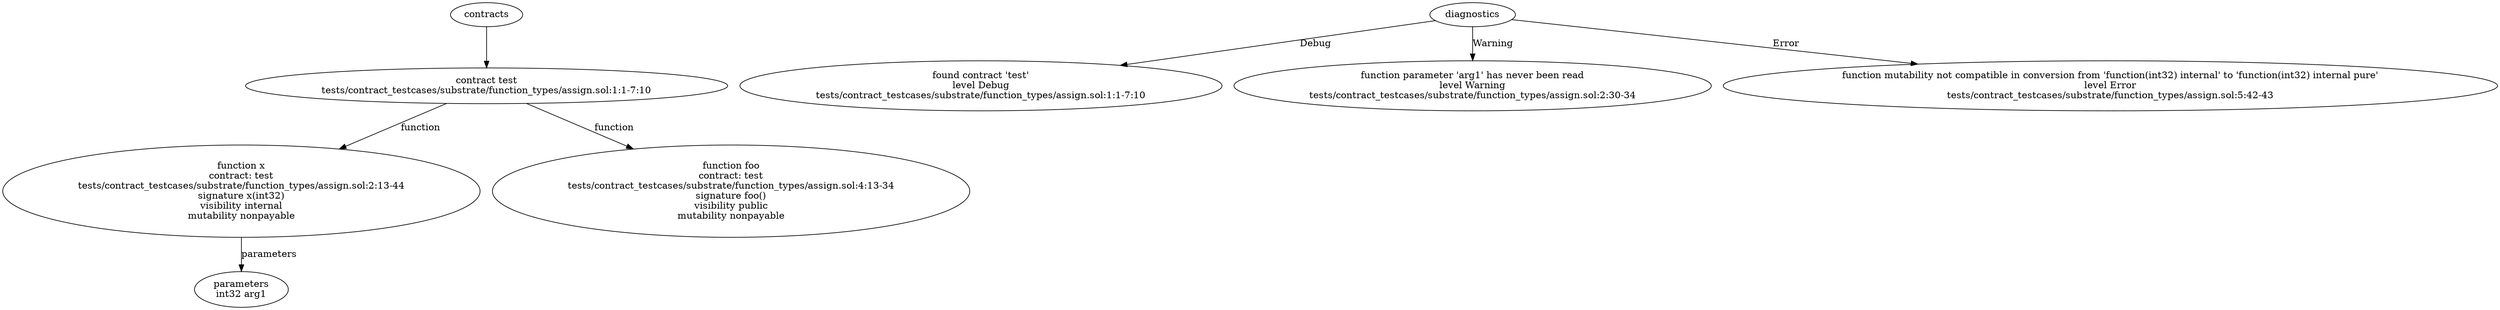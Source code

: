 strict digraph "tests/contract_testcases/substrate/function_types/assign.sol" {
	contract [label="contract test\ntests/contract_testcases/substrate/function_types/assign.sol:1:1-7:10"]
	x [label="function x\ncontract: test\ntests/contract_testcases/substrate/function_types/assign.sol:2:13-44\nsignature x(int32)\nvisibility internal\nmutability nonpayable"]
	parameters [label="parameters\nint32 arg1"]
	foo [label="function foo\ncontract: test\ntests/contract_testcases/substrate/function_types/assign.sol:4:13-34\nsignature foo()\nvisibility public\nmutability nonpayable"]
	diagnostic [label="found contract 'test'\nlevel Debug\ntests/contract_testcases/substrate/function_types/assign.sol:1:1-7:10"]
	diagnostic_7 [label="function parameter 'arg1' has never been read\nlevel Warning\ntests/contract_testcases/substrate/function_types/assign.sol:2:30-34"]
	diagnostic_8 [label="function mutability not compatible in conversion from 'function(int32) internal' to 'function(int32) internal pure'\nlevel Error\ntests/contract_testcases/substrate/function_types/assign.sol:5:42-43"]
	contracts -> contract
	contract -> x [label="function"]
	x -> parameters [label="parameters"]
	contract -> foo [label="function"]
	diagnostics -> diagnostic [label="Debug"]
	diagnostics -> diagnostic_7 [label="Warning"]
	diagnostics -> diagnostic_8 [label="Error"]
}
